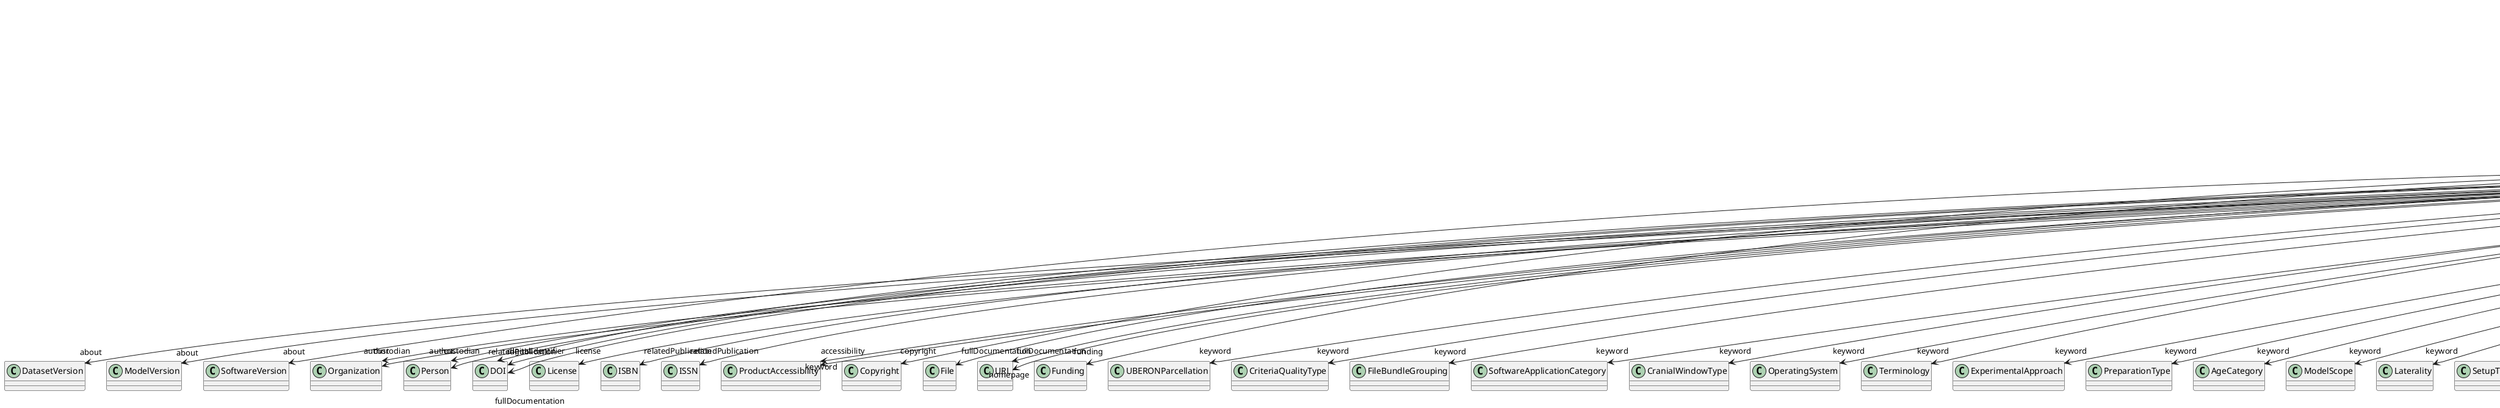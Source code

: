 @startuml
class LivePaperVersion {
+about
+author
+lastModified
+digitalIdentifier
+isAlternativeVersionOf
+isNewVersionOf
+license
+relatedPublication
+accessibility
+copyright
+custodian
+description
+fullDocumentation
+fullName
+funding
+homepage
+howToCite
+keyword
+otherContribution
+releaseDate
+repository
+shortName
+supportChannel
+versionIdentifier
+versionInnovation

}
LivePaperVersion -d-> "about" DatasetVersion
LivePaperVersion -d-> "about" ModelVersion
LivePaperVersion -d-> "about" SoftwareVersion
LivePaperVersion -d-> "author" Organization
LivePaperVersion -d-> "author" Person
LivePaperVersion -d-> "digitalIdentifier" DOI
LivePaperVersion -d-> "isAlternativeVersionOf" LivePaperVersion
LivePaperVersion -d-> "isNewVersionOf" LivePaperVersion
LivePaperVersion -d-> "license" License
LivePaperVersion -d-> "relatedPublication" DOI
LivePaperVersion -d-> "relatedPublication" ISBN
LivePaperVersion -d-> "relatedPublication" ISSN
LivePaperVersion -d-> "accessibility" ProductAccessibility
LivePaperVersion -d-> "copyright" Copyright
LivePaperVersion -d-> "custodian" Organization
LivePaperVersion -d-> "custodian" Person
LivePaperVersion -d-> "fullDocumentation" DOI
LivePaperVersion -d-> "fullDocumentation" File
LivePaperVersion -d-> "fullDocumentation" URL
LivePaperVersion -d-> "funding" Funding
LivePaperVersion -d-> "homepage" URL
LivePaperVersion -d-> "keyword" UBERONParcellation
LivePaperVersion -d-> "keyword" CriteriaQualityType
LivePaperVersion -d-> "keyword" FileBundleGrouping
LivePaperVersion -d-> "keyword" SoftwareApplicationCategory
LivePaperVersion -d-> "keyword" CranialWindowType
LivePaperVersion -d-> "keyword" OperatingSystem
LivePaperVersion -d-> "keyword" Terminology
LivePaperVersion -d-> "keyword" ExperimentalApproach
LivePaperVersion -d-> "keyword" PreparationType
LivePaperVersion -d-> "keyword" AgeCategory
LivePaperVersion -d-> "keyword" ModelScope
LivePaperVersion -d-> "keyword" Laterality
LivePaperVersion -d-> "keyword" SetupType
LivePaperVersion -d-> "keyword" CellType
LivePaperVersion -d-> "keyword" BreedingType
LivePaperVersion -d-> "keyword" AtlasType
LivePaperVersion -d-> "keyword" StimulusType
LivePaperVersion -d-> "keyword" Service
LivePaperVersion -d-> "keyword" TissueSampleAttribute
LivePaperVersion -d-> "keyword" FileUsageRole
LivePaperVersion -d-> "keyword" SoftwareFeature
LivePaperVersion -d-> "keyword" BiologicalSex
LivePaperVersion -d-> "keyword" Species
LivePaperVersion -d-> "keyword" MeasuredQuantity
LivePaperVersion -d-> "keyword" CellCultureType
LivePaperVersion -d-> "keyword" EthicsAssessment
LivePaperVersion -d-> "keyword" Disease
LivePaperVersion -d-> "keyword" DiseaseModel
LivePaperVersion -d-> "keyword" AnatomicalPlane
LivePaperVersion -d-> "keyword" TypeOfUncertainty
LivePaperVersion -d-> "keyword" ContributionType
LivePaperVersion -d-> "keyword" DeviceType
LivePaperVersion -d-> "keyword" TissueSampleType
LivePaperVersion -d-> "keyword" ChemicalMixtureType
LivePaperVersion -d-> "keyword" OperatingDevice
LivePaperVersion -d-> "keyword" Organ
LivePaperVersion -d-> "keyword" PatchClampVariation
LivePaperVersion -d-> "keyword" GeneticStrainType
LivePaperVersion -d-> "keyword" DifferenceMeasure
LivePaperVersion -d-> "keyword" FileRepositoryType
LivePaperVersion -d-> "keyword" ActionStatusType
LivePaperVersion -d-> "keyword" ProductAccessibility
LivePaperVersion -d-> "keyword" ModelAbstractionLevel
LivePaperVersion -d-> "keyword" BiologicalOrder
LivePaperVersion -d-> "keyword" MolecularEntity
LivePaperVersion -d-> "keyword" StimulationApproach
LivePaperVersion -d-> "keyword" AnnotationType
LivePaperVersion -d-> "keyword" Technique
LivePaperVersion -d-> "keyword" Language
LivePaperVersion -d-> "keyword" Handedness
LivePaperVersion -d-> "keyword" SemanticDataType
LivePaperVersion -d-> "keyword" SubcellularEntity
LivePaperVersion -d-> "keyword" AnatomicalAxesOrientation
LivePaperVersion -d-> "keyword" ProgrammingLanguage
LivePaperVersion -d-> "keyword" TermSuggestion
LivePaperVersion -d-> "keyword" SubjectAttribute
LivePaperVersion -d-> "keyword" MetaDataModelType
LivePaperVersion -d-> "keyword" QualitativeOverlap
LivePaperVersion -d-> "keyword" UnitOfMeasurement
LivePaperVersion -d-> "keyword" DataType
LivePaperVersion -d-> "otherContribution" Contribution
LivePaperVersion -d-> "repository" FileRepository

@enduml
